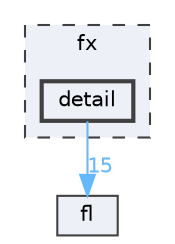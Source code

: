 digraph "fx/detail"
{
 // INTERACTIVE_SVG=YES
 // LATEX_PDF_SIZE
  bgcolor="transparent";
  edge [fontname=Helvetica,fontsize=10,labelfontname=Helvetica,labelfontsize=10];
  node [fontname=Helvetica,fontsize=10,shape=box,height=0.2,width=0.4];
  compound=true
  subgraph clusterdir_acbb946b833f21b16ec30aa21c4c3a72 {
    graph [ bgcolor="#edf0f7", pencolor="grey25", label="fx", fontname=Helvetica,fontsize=10 style="filled,dashed", URL="dir_acbb946b833f21b16ec30aa21c4c3a72.html",tooltip=""]
  dir_0b137cd436b904252bb4364bddde6ee9 [label="detail", fillcolor="#edf0f7", color="grey25", style="filled,bold", URL="dir_0b137cd436b904252bb4364bddde6ee9.html",tooltip=""];
  }
  dir_4d1829fa9bd13d7db71e765b2707b248 [label="fl", fillcolor="#edf0f7", color="grey25", style="filled", URL="dir_4d1829fa9bd13d7db71e765b2707b248.html",tooltip=""];
  dir_0b137cd436b904252bb4364bddde6ee9->dir_4d1829fa9bd13d7db71e765b2707b248 [headlabel="15", labeldistance=1.5 headhref="dir_000020_000031.html" href="dir_000020_000031.html" color="steelblue1" fontcolor="steelblue1"];
}
